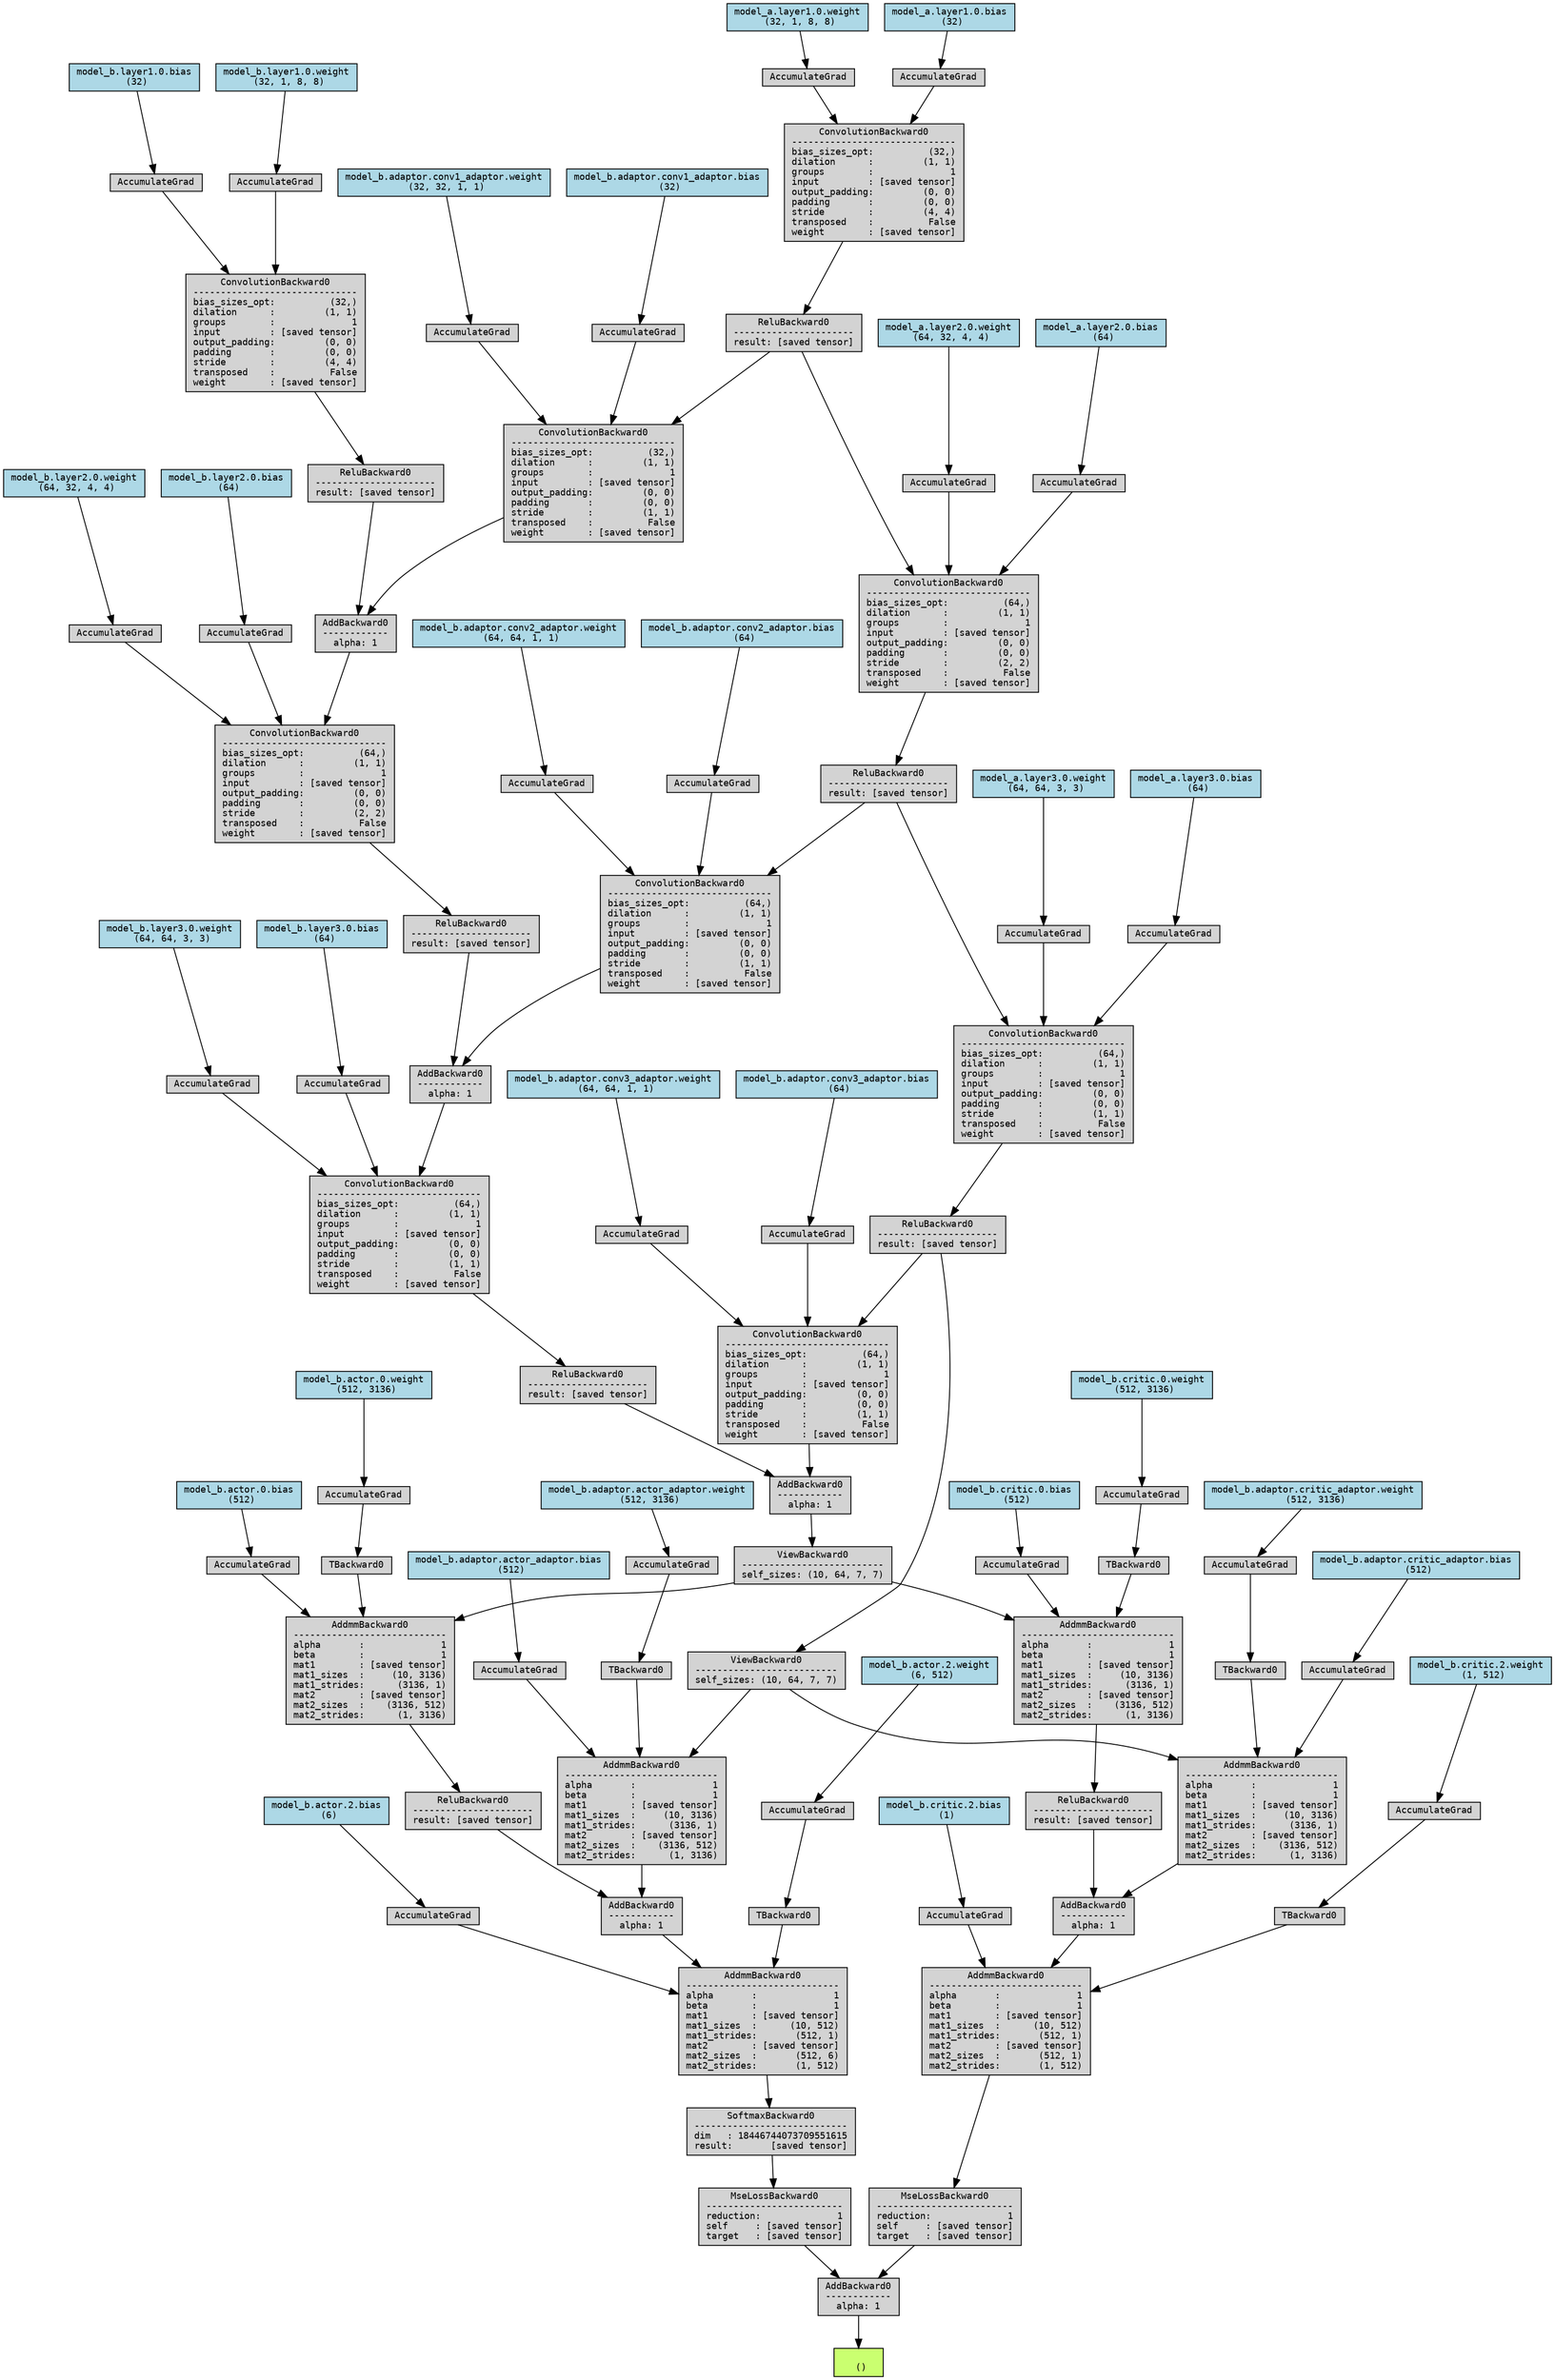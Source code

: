 digraph {
	graph [size="30.9,30.9"]
	node [align=left fontname=monospace fontsize=10 height=0.2 ranksep=0.1 shape=box style=filled]
	139908899049776 [label="
 ()" fillcolor=darkolivegreen1]
	139908899360096 [label="AddBackward0
------------
alpha: 1"]
	139908899360384 -> 139908899360096
	139908899360384 [label="MseLossBackward0
-------------------------
reduction:              1
self     : [saved tensor]
target   : [saved tensor]"]
	139908899360048 -> 139908899360384
	139908899360048 [label="SoftmaxBackward0
----------------------------
dim   : 18446744073709551615
result:       [saved tensor]"]
	139908899360480 -> 139908899360048
	139908899360480 [label="AddmmBackward0
----------------------------
alpha       :              1
beta        :              1
mat1        : [saved tensor]
mat1_sizes  :      (10, 512)
mat1_strides:       (512, 1)
mat2        : [saved tensor]
mat2_sizes  :       (512, 6)
mat2_strides:       (1, 512)"]
	139908899360576 -> 139908899360480
	139908898944160 [label="model_b.actor.2.bias
 (6)" fillcolor=lightblue]
	139908898944160 -> 139908899360576
	139908899360576 [label=AccumulateGrad]
	139908899360528 -> 139908899360480
	139908899360528 [label="AddBackward0
------------
alpha: 1"]
	139908899360672 -> 139908899360528
	139908899360672 [label="ReluBackward0
----------------------
result: [saved tensor]"]
	139908899074256 -> 139908899360672
	139908899074256 [label="AddmmBackward0
----------------------------
alpha       :              1
beta        :              1
mat1        : [saved tensor]
mat1_sizes  :     (10, 3136)
mat1_strides:      (3136, 1)
mat2        : [saved tensor]
mat2_sizes  :    (3136, 512)
mat2_strides:      (1, 3136)"]
	139908899074352 -> 139908899074256
	139908898944000 [label="model_b.actor.0.bias
 (512)" fillcolor=lightblue]
	139908898944000 -> 139908899074352
	139908899074352 [label=AccumulateGrad]
	139908899074304 -> 139908899074256
	139908899074304 [label="ViewBackward0
--------------------------
self_sizes: (10, 64, 7, 7)"]
	139908899074448 -> 139908899074304
	139908899074448 [label="AddBackward0
------------
alpha: 1"]
	139908899074640 -> 139908899074448
	139908899074640 [label="ReluBackward0
----------------------
result: [saved tensor]"]
	139908899074784 -> 139908899074640
	139908899074784 [label="ConvolutionBackward0
------------------------------
bias_sizes_opt:          (64,)
dilation      :         (1, 1)
groups        :              1
input         : [saved tensor]
output_padding:         (0, 0)
padding       :         (0, 0)
stride        :         (1, 1)
transposed    :          False
weight        : [saved tensor]"]
	139908899074880 -> 139908899074784
	139908899074880 [label="AddBackward0
------------
alpha: 1"]
	139908899075072 -> 139908899074880
	139908899075072 [label="ReluBackward0
----------------------
result: [saved tensor]"]
	139908899075216 -> 139908899075072
	139908899075216 [label="ConvolutionBackward0
------------------------------
bias_sizes_opt:          (64,)
dilation      :         (1, 1)
groups        :              1
input         : [saved tensor]
output_padding:         (0, 0)
padding       :         (0, 0)
stride        :         (2, 2)
transposed    :          False
weight        : [saved tensor]"]
	139908899075312 -> 139908899075216
	139908899075312 [label="AddBackward0
------------
alpha: 1"]
	139908899075504 -> 139908899075312
	139908899075504 [label="ReluBackward0
----------------------
result: [saved tensor]"]
	139908899075648 -> 139908899075504
	139908899075648 [label="ConvolutionBackward0
------------------------------
bias_sizes_opt:          (32,)
dilation      :         (1, 1)
groups        :              1
input         : [saved tensor]
output_padding:         (0, 0)
padding       :         (0, 0)
stride        :         (4, 4)
transposed    :          False
weight        : [saved tensor]"]
	139908899075744 -> 139908899075648
	139908899307408 [label="model_b.layer1.0.weight
 (32, 1, 8, 8)" fillcolor=lightblue]
	139908899307408 -> 139908899075744
	139908899075744 [label=AccumulateGrad]
	139908899075696 -> 139908899075648
	139908898943040 [label="model_b.layer1.0.bias
 (32)" fillcolor=lightblue]
	139908898943040 -> 139908899075696
	139908899075696 [label=AccumulateGrad]
	139908899075456 -> 139908899075312
	139908899075456 [label="ConvolutionBackward0
------------------------------
bias_sizes_opt:          (32,)
dilation      :         (1, 1)
groups        :              1
input         : [saved tensor]
output_padding:         (0, 0)
padding       :         (0, 0)
stride        :         (1, 1)
transposed    :          False
weight        : [saved tensor]"]
	139908899075792 -> 139908899075456
	139908899075792 [label="ReluBackward0
----------------------
result: [saved tensor]"]
	139908899076032 -> 139908899075792
	139908899076032 [label="ConvolutionBackward0
------------------------------
bias_sizes_opt:          (32,)
dilation      :         (1, 1)
groups        :              1
input         : [saved tensor]
output_padding:         (0, 0)
padding       :         (0, 0)
stride        :         (4, 4)
transposed    :          False
weight        : [saved tensor]"]
	139908899076128 -> 139908899076032
	139908899306048 [label="model_a.layer1.0.weight
 (32, 1, 8, 8)" fillcolor=lightblue]
	139908899306048 -> 139908899076128
	139908899076128 [label=AccumulateGrad]
	139908899076080 -> 139908899076032
	139908899306128 [label="model_a.layer1.0.bias
 (32)" fillcolor=lightblue]
	139908899306128 -> 139908899076080
	139908899076080 [label=AccumulateGrad]
	139908899075552 -> 139908899075456
	139908898944320 [label="model_b.adaptor.conv1_adaptor.weight
 (32, 32, 1, 1)" fillcolor=lightblue]
	139908898944320 -> 139908899075552
	139908899075552 [label=AccumulateGrad]
	139908899075600 -> 139908899075456
	139908898944400 [label="model_b.adaptor.conv1_adaptor.bias
 (32)" fillcolor=lightblue]
	139908898944400 -> 139908899075600
	139908899075600 [label=AccumulateGrad]
	139908899075264 -> 139908899075216
	139908898943200 [label="model_b.layer2.0.weight
 (64, 32, 4, 4)" fillcolor=lightblue]
	139908898943200 -> 139908899075264
	139908899075264 [label=AccumulateGrad]
	139908899075120 -> 139908899075216
	139908898943280 [label="model_b.layer2.0.bias
 (64)" fillcolor=lightblue]
	139908898943280 -> 139908899075120
	139908899075120 [label=AccumulateGrad]
	139908899075024 -> 139908899074880
	139908899075024 [label="ConvolutionBackward0
------------------------------
bias_sizes_opt:          (64,)
dilation      :         (1, 1)
groups        :              1
input         : [saved tensor]
output_padding:         (0, 0)
padding       :         (0, 0)
stride        :         (1, 1)
transposed    :          False
weight        : [saved tensor]"]
	139908899075408 -> 139908899075024
	139908899075408 [label="ReluBackward0
----------------------
result: [saved tensor]"]
	139908899076176 -> 139908899075408
	139908899076176 [label="ConvolutionBackward0
------------------------------
bias_sizes_opt:          (64,)
dilation      :         (1, 1)
groups        :              1
input         : [saved tensor]
output_padding:         (0, 0)
padding       :         (0, 0)
stride        :         (2, 2)
transposed    :          False
weight        : [saved tensor]"]
	139908899075792 -> 139908899076176
	139908899076272 -> 139908899076176
	139908899306288 [label="model_a.layer2.0.weight
 (64, 32, 4, 4)" fillcolor=lightblue]
	139908899306288 -> 139908899076272
	139908899076272 [label=AccumulateGrad]
	139908899076224 -> 139908899076176
	139908899306368 [label="model_a.layer2.0.bias
 (64)" fillcolor=lightblue]
	139908899306368 -> 139908899076224
	139908899076224 [label=AccumulateGrad]
	139908899075360 -> 139908899075024
	139908898944560 [label="model_b.adaptor.conv2_adaptor.weight
 (64, 64, 1, 1)" fillcolor=lightblue]
	139908898944560 -> 139908899075360
	139908899075360 [label=AccumulateGrad]
	139908899075168 -> 139908899075024
	139908898944640 [label="model_b.adaptor.conv2_adaptor.bias
 (64)" fillcolor=lightblue]
	139908898944640 -> 139908899075168
	139908899075168 [label=AccumulateGrad]
	139908899074832 -> 139908899074784
	139908898943440 [label="model_b.layer3.0.weight
 (64, 64, 3, 3)" fillcolor=lightblue]
	139908898943440 -> 139908899074832
	139908899074832 [label=AccumulateGrad]
	139908899074688 -> 139908899074784
	139908898943520 [label="model_b.layer3.0.bias
 (64)" fillcolor=lightblue]
	139908898943520 -> 139908899074688
	139908899074688 [label=AccumulateGrad]
	139908899074592 -> 139908899074448
	139908899074592 [label="ConvolutionBackward0
------------------------------
bias_sizes_opt:          (64,)
dilation      :         (1, 1)
groups        :              1
input         : [saved tensor]
output_padding:         (0, 0)
padding       :         (0, 0)
stride        :         (1, 1)
transposed    :          False
weight        : [saved tensor]"]
	139908899074976 -> 139908899074592
	139908899074976 [label="ReluBackward0
----------------------
result: [saved tensor]"]
	139908899076320 -> 139908899074976
	139908899076320 [label="ConvolutionBackward0
------------------------------
bias_sizes_opt:          (64,)
dilation      :         (1, 1)
groups        :              1
input         : [saved tensor]
output_padding:         (0, 0)
padding       :         (0, 0)
stride        :         (1, 1)
transposed    :          False
weight        : [saved tensor]"]
	139908899075408 -> 139908899076320
	139908899076416 -> 139908899076320
	139908899306528 [label="model_a.layer3.0.weight
 (64, 64, 3, 3)" fillcolor=lightblue]
	139908899306528 -> 139908899076416
	139908899076416 [label=AccumulateGrad]
	139908899076368 -> 139908899076320
	139908899306608 [label="model_a.layer3.0.bias
 (64)" fillcolor=lightblue]
	139908899306608 -> 139908899076368
	139908899076368 [label=AccumulateGrad]
	139908899074928 -> 139908899074592
	139908898944800 [label="model_b.adaptor.conv3_adaptor.weight
 (64, 64, 1, 1)" fillcolor=lightblue]
	139908898944800 -> 139908899074928
	139908899074928 [label=AccumulateGrad]
	139908899074736 -> 139908899074592
	139908898944880 [label="model_b.adaptor.conv3_adaptor.bias
 (64)" fillcolor=lightblue]
	139908898944880 -> 139908899074736
	139908899074736 [label=AccumulateGrad]
	139908899074160 -> 139908899074256
	139908899074160 [label=TBackward0]
	139908899075888 -> 139908899074160
	139908898943680 [label="model_b.actor.0.weight
 (512, 3136)" fillcolor=lightblue]
	139908898943680 -> 139908899075888
	139908899075888 [label=AccumulateGrad]
	139908899360720 -> 139908899360528
	139908899360720 [label="AddmmBackward0
----------------------------
alpha       :              1
beta        :              1
mat1        : [saved tensor]
mat1_sizes  :     (10, 3136)
mat1_strides:      (3136, 1)
mat2        : [saved tensor]
mat2_sizes  :    (3136, 512)
mat2_strides:      (1, 3136)"]
	139908899074544 -> 139908899360720
	139908898945200 [label="model_b.adaptor.actor_adaptor.bias
 (512)" fillcolor=lightblue]
	139908898945200 -> 139908899074544
	139908899074544 [label=AccumulateGrad]
	139908899074400 -> 139908899360720
	139908899074400 [label="ViewBackward0
--------------------------
self_sizes: (10, 64, 7, 7)"]
	139908899074976 -> 139908899074400
	139908899074208 -> 139908899360720
	139908899074208 [label=TBackward0]
	139908899076464 -> 139908899074208
	139908898945120 [label="model_b.adaptor.actor_adaptor.weight
 (512, 3136)" fillcolor=lightblue]
	139908898945120 -> 139908899076464
	139908899076464 [label=AccumulateGrad]
	139908899360432 -> 139908899360480
	139908899360432 [label=TBackward0]
	139908899074496 -> 139908899360432
	139908898944080 [label="model_b.actor.2.weight
 (6, 512)" fillcolor=lightblue]
	139908898944080 -> 139908899074496
	139908899074496 [label=AccumulateGrad]
	139908899360288 -> 139908899360096
	139908899360288 [label="MseLossBackward0
-------------------------
reduction:              1
self     : [saved tensor]
target   : [saved tensor]"]
	139908899360624 -> 139908899360288
	139908899360624 [label="AddmmBackward0
----------------------------
alpha       :              1
beta        :              1
mat1        : [saved tensor]
mat1_sizes  :      (10, 512)
mat1_strides:       (512, 1)
mat2        : [saved tensor]
mat2_sizes  :       (512, 1)
mat2_strides:       (1, 512)"]
	139908899360240 -> 139908899360624
	139908898943920 [label="model_b.critic.2.bias
 (1)" fillcolor=lightblue]
	139908898943920 -> 139908899360240
	139908899360240 [label=AccumulateGrad]
	139908899076512 -> 139908899360624
	139908899076512 [label="AddBackward0
------------
alpha: 1"]
	139908899074112 -> 139908899076512
	139908899074112 [label="ReluBackward0
----------------------
result: [saved tensor]"]
	139908899076752 -> 139908899074112
	139908899076752 [label="AddmmBackward0
----------------------------
alpha       :              1
beta        :              1
mat1        : [saved tensor]
mat1_sizes  :     (10, 3136)
mat1_strides:      (3136, 1)
mat2        : [saved tensor]
mat2_sizes  :    (3136, 512)
mat2_strides:      (1, 3136)"]
	139908899076848 -> 139908899076752
	139908898943760 [label="model_b.critic.0.bias
 (512)" fillcolor=lightblue]
	139908898943760 -> 139908899076848
	139908899076848 [label=AccumulateGrad]
	139908899074304 -> 139908899076752
	139908899076800 -> 139908899076752
	139908899076800 [label=TBackward0]
	139908899076896 -> 139908899076800
	139908898943360 [label="model_b.critic.0.weight
 (512, 3136)" fillcolor=lightblue]
	139908898943360 -> 139908899076896
	139908899076896 [label=AccumulateGrad]
	139908899075984 -> 139908899076512
	139908899075984 [label="AddmmBackward0
----------------------------
alpha       :              1
beta        :              1
mat1        : [saved tensor]
mat1_sizes  :     (10, 3136)
mat1_strides:      (3136, 1)
mat2        : [saved tensor]
mat2_sizes  :    (3136, 512)
mat2_strides:      (1, 3136)"]
	139908899076944 -> 139908899075984
	139908898945040 [label="model_b.adaptor.critic_adaptor.bias
 (512)" fillcolor=lightblue]
	139908898945040 -> 139908899076944
	139908899076944 [label=AccumulateGrad]
	139908899074400 -> 139908899075984
	139908899076656 -> 139908899075984
	139908899076656 [label=TBackward0]
	139908899077088 -> 139908899076656
	139908898944960 [label="model_b.adaptor.critic_adaptor.weight
 (512, 3136)" fillcolor=lightblue]
	139908898944960 -> 139908899077088
	139908899077088 [label=AccumulateGrad]
	139908899075936 -> 139908899360624
	139908899075936 [label=TBackward0]
	139908899077040 -> 139908899075936
	139908898943840 [label="model_b.critic.2.weight
 (1, 512)" fillcolor=lightblue]
	139908898943840 -> 139908899077040
	139908899077040 [label=AccumulateGrad]
	139908899360096 -> 139908899049776
}
